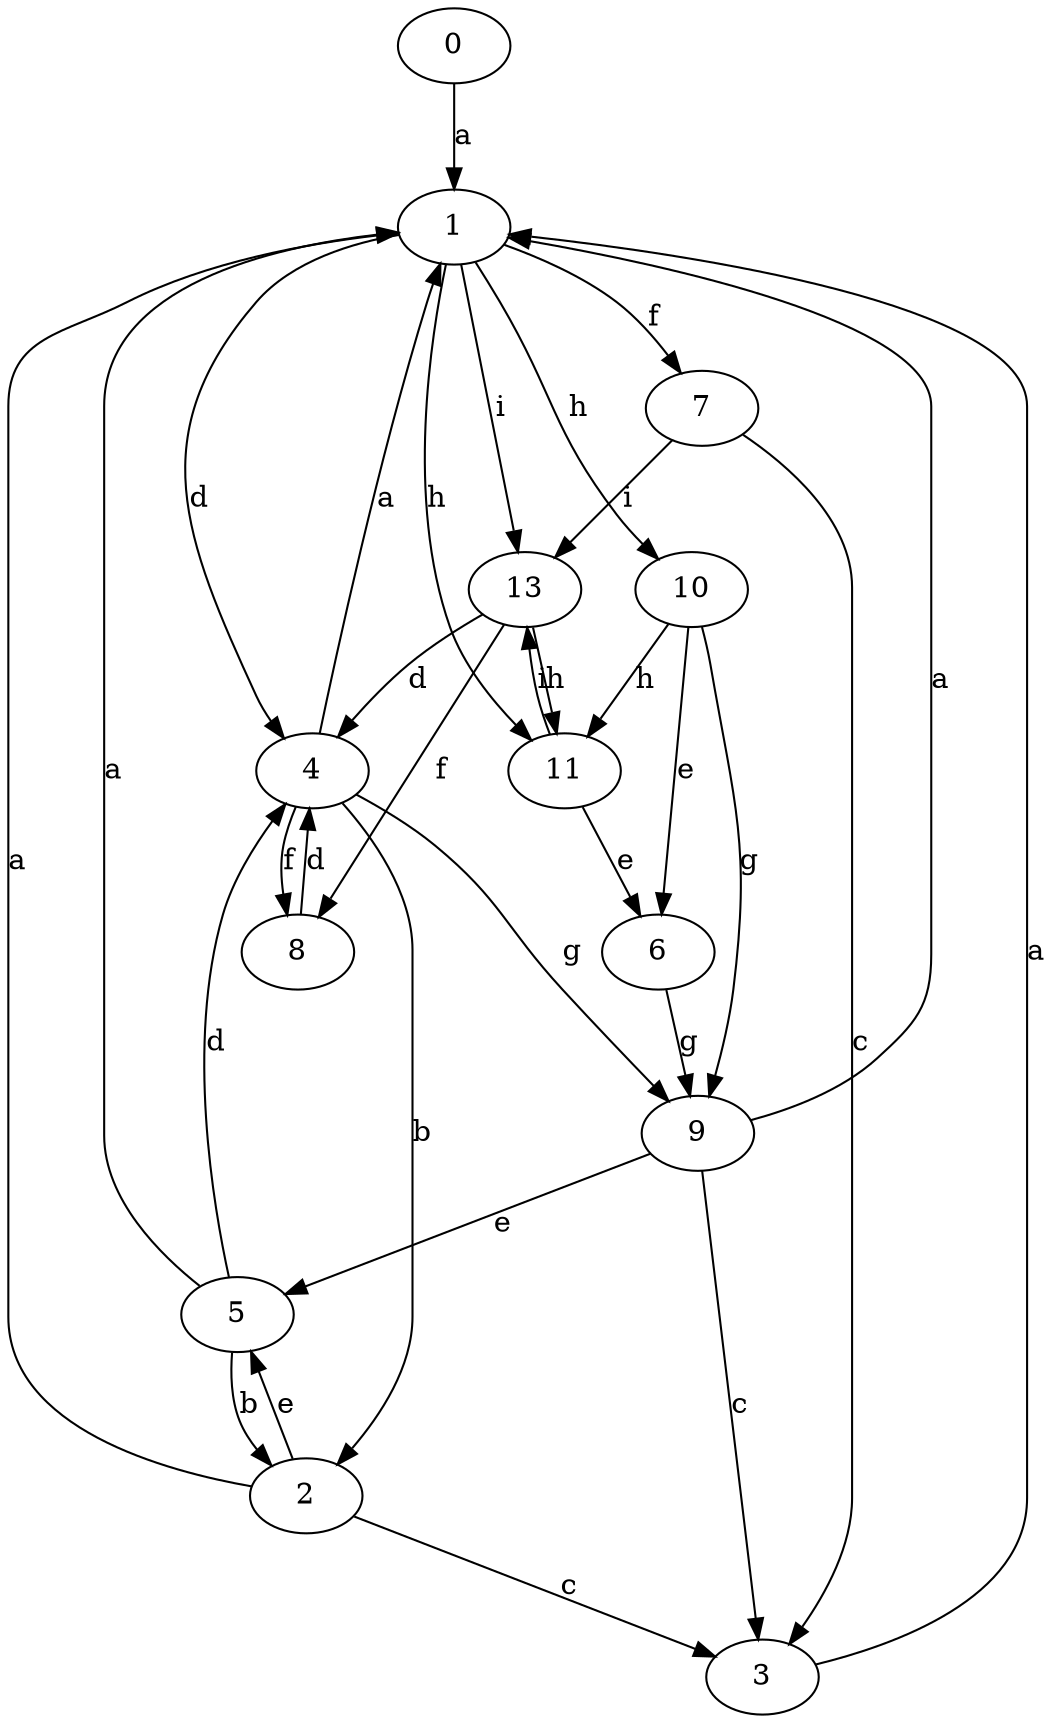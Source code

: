 strict digraph  {
1;
2;
3;
4;
5;
6;
7;
8;
9;
0;
10;
11;
13;
1 -> 4  [label=d];
1 -> 7  [label=f];
1 -> 10  [label=h];
1 -> 11  [label=h];
1 -> 13  [label=i];
2 -> 1  [label=a];
2 -> 3  [label=c];
2 -> 5  [label=e];
3 -> 1  [label=a];
4 -> 1  [label=a];
4 -> 2  [label=b];
4 -> 8  [label=f];
4 -> 9  [label=g];
5 -> 1  [label=a];
5 -> 2  [label=b];
5 -> 4  [label=d];
6 -> 9  [label=g];
7 -> 3  [label=c];
7 -> 13  [label=i];
8 -> 4  [label=d];
9 -> 1  [label=a];
9 -> 3  [label=c];
9 -> 5  [label=e];
0 -> 1  [label=a];
10 -> 6  [label=e];
10 -> 9  [label=g];
10 -> 11  [label=h];
11 -> 6  [label=e];
11 -> 13  [label=i];
13 -> 4  [label=d];
13 -> 8  [label=f];
13 -> 11  [label=h];
}

